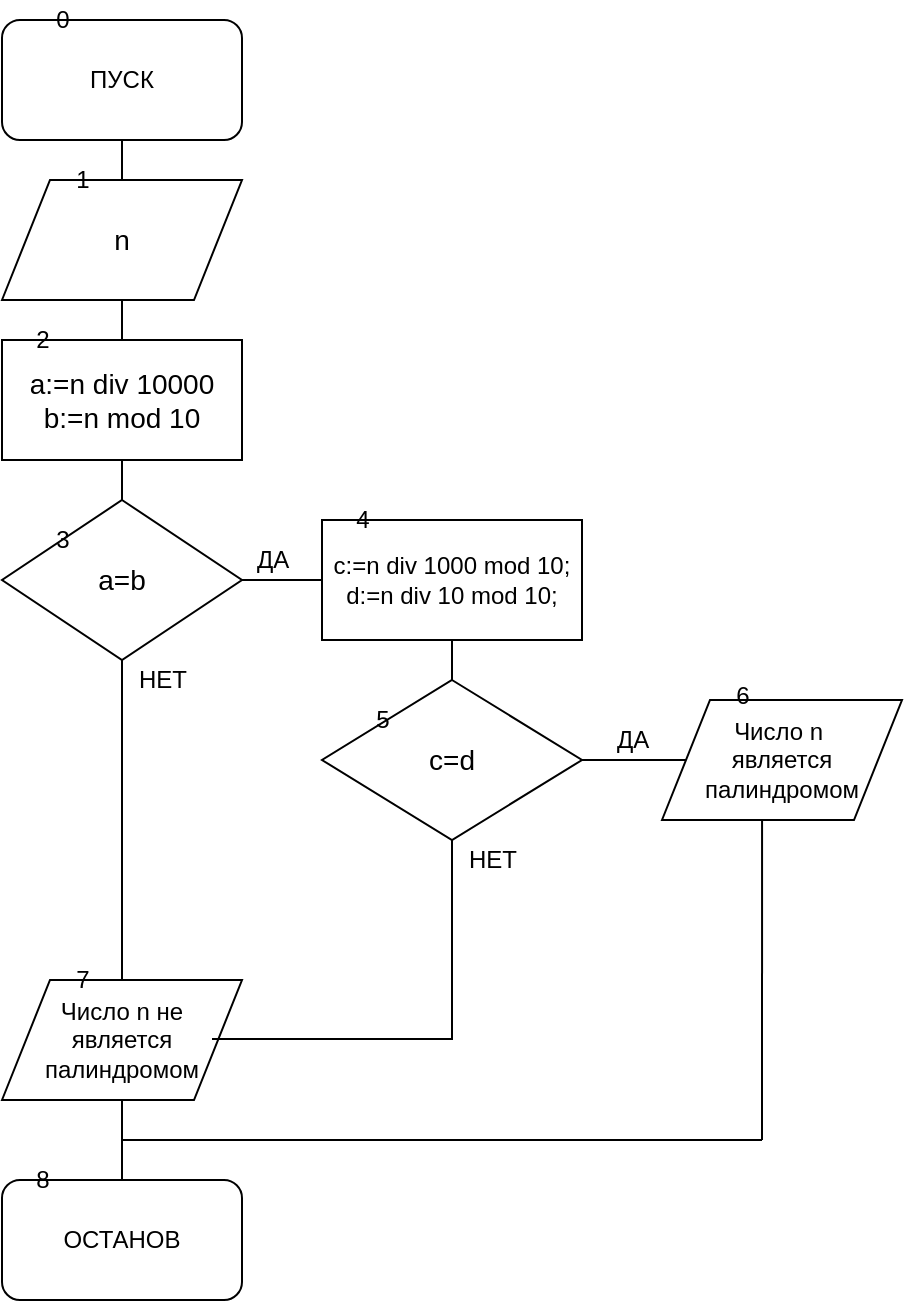 <mxfile version="12.3.8" type="device" pages="1"><diagram id="d8pMVMYfqPR-bf-Wgt7l" name="Page-1"><mxGraphModel dx="1220" dy="723" grid="1" gridSize="10" guides="1" tooltips="1" connect="1" arrows="1" fold="1" page="1" pageScale="1" pageWidth="827" pageHeight="1169" math="0" shadow="0"><root><mxCell id="0"/><mxCell id="1" parent="0"/><mxCell id="PCzTdSLCoV8KF48LwCkq-8" value="" style="endArrow=none;html=1;entryX=0.5;entryY=0;entryDx=0;entryDy=0;exitX=0.5;exitY=1;exitDx=0;exitDy=0;" edge="1" parent="1" source="PCzTdSLCoV8KF48LwCkq-1" target="PCzTdSLCoV8KF48LwCkq-5"><mxGeometry width="50" height="50" relative="1" as="geometry"><mxPoint x="120" y="500" as="sourcePoint"/><mxPoint x="170" y="450" as="targetPoint"/></mxGeometry></mxCell><mxCell id="PCzTdSLCoV8KF48LwCkq-1" value="ПУСК" style="rounded=1;whiteSpace=wrap;html=1;" vertex="1" parent="1"><mxGeometry x="120" y="20" width="120" height="60" as="geometry"/></mxCell><mxCell id="PCzTdSLCoV8KF48LwCkq-2" value="&lt;font style=&quot;font-size: 14px&quot;&gt;n&lt;/font&gt;" style="shape=parallelogram;perimeter=parallelogramPerimeter;whiteSpace=wrap;html=1;" vertex="1" parent="1"><mxGeometry x="120" y="100" width="120" height="60" as="geometry"/></mxCell><mxCell id="PCzTdSLCoV8KF48LwCkq-3" value="ОСТАНОВ" style="rounded=1;whiteSpace=wrap;html=1;" vertex="1" parent="1"><mxGeometry x="120" y="600" width="120" height="60" as="geometry"/></mxCell><mxCell id="PCzTdSLCoV8KF48LwCkq-4" value="&lt;div style=&quot;font-size: 14px&quot;&gt;&lt;font style=&quot;font-size: 14px&quot;&gt;a:=n div 10000&lt;/font&gt;&lt;/div&gt;&lt;div style=&quot;font-size: 14px&quot;&gt;&lt;font style=&quot;font-size: 14px&quot;&gt;b:=n mod 10&lt;/font&gt;&lt;/div&gt;" style="rounded=0;whiteSpace=wrap;html=1;" vertex="1" parent="1"><mxGeometry x="120" y="180" width="120" height="60" as="geometry"/></mxCell><mxCell id="PCzTdSLCoV8KF48LwCkq-5" value="&lt;font style=&quot;font-size: 14px&quot;&gt;a=b&lt;/font&gt;" style="rhombus;whiteSpace=wrap;html=1;" vertex="1" parent="1"><mxGeometry x="120" y="260" width="120" height="80" as="geometry"/></mxCell><mxCell id="PCzTdSLCoV8KF48LwCkq-6" value="&lt;div&gt;c:=n div 1000 mod 10;&lt;/div&gt;&lt;div&gt;d:=n div 10 mod 10;&lt;/div&gt;" style="rounded=0;whiteSpace=wrap;html=1;" vertex="1" parent="1"><mxGeometry x="280" y="270" width="130" height="60" as="geometry"/></mxCell><mxCell id="PCzTdSLCoV8KF48LwCkq-7" value="&lt;font style=&quot;font-size: 14px&quot;&gt;c=d&lt;/font&gt;" style="rhombus;whiteSpace=wrap;html=1;" vertex="1" parent="1"><mxGeometry x="280" y="350" width="130" height="80" as="geometry"/></mxCell><mxCell id="PCzTdSLCoV8KF48LwCkq-9" value="" style="endArrow=none;html=1;entryX=1;entryY=0.5;entryDx=0;entryDy=0;exitX=0;exitY=0.5;exitDx=0;exitDy=0;" edge="1" parent="1" source="PCzTdSLCoV8KF48LwCkq-6" target="PCzTdSLCoV8KF48LwCkq-5"><mxGeometry width="50" height="50" relative="1" as="geometry"><mxPoint x="230" y="380" as="sourcePoint"/><mxPoint x="280" y="330" as="targetPoint"/></mxGeometry></mxCell><mxCell id="PCzTdSLCoV8KF48LwCkq-10" value="" style="endArrow=none;html=1;entryX=0.5;entryY=1;entryDx=0;entryDy=0;exitX=0.5;exitY=0;exitDx=0;exitDy=0;" edge="1" parent="1" source="PCzTdSLCoV8KF48LwCkq-7" target="PCzTdSLCoV8KF48LwCkq-6"><mxGeometry width="50" height="50" relative="1" as="geometry"><mxPoint x="120" y="500" as="sourcePoint"/><mxPoint x="170" y="450" as="targetPoint"/></mxGeometry></mxCell><mxCell id="PCzTdSLCoV8KF48LwCkq-11" value="Число n не&lt;br&gt;является&lt;br&gt;палиндромом" style="shape=parallelogram;perimeter=parallelogramPerimeter;whiteSpace=wrap;html=1;" vertex="1" parent="1"><mxGeometry x="120" y="500" width="120" height="60" as="geometry"/></mxCell><mxCell id="PCzTdSLCoV8KF48LwCkq-12" value="" style="endArrow=none;html=1;entryX=0.5;entryY=1;entryDx=0;entryDy=0;exitX=0.5;exitY=0;exitDx=0;exitDy=0;" edge="1" parent="1" source="PCzTdSLCoV8KF48LwCkq-11" target="PCzTdSLCoV8KF48LwCkq-5"><mxGeometry width="50" height="50" relative="1" as="geometry"><mxPoint x="120" y="590" as="sourcePoint"/><mxPoint x="170" y="540" as="targetPoint"/></mxGeometry></mxCell><mxCell id="PCzTdSLCoV8KF48LwCkq-13" value="" style="endArrow=none;html=1;entryX=0.5;entryY=1;entryDx=0;entryDy=0;" edge="1" parent="1" target="PCzTdSLCoV8KF48LwCkq-7"><mxGeometry width="50" height="50" relative="1" as="geometry"><mxPoint x="345" y="530" as="sourcePoint"/><mxPoint x="170" y="580" as="targetPoint"/></mxGeometry></mxCell><mxCell id="PCzTdSLCoV8KF48LwCkq-14" value="" style="endArrow=none;html=1;" edge="1" parent="1"><mxGeometry width="50" height="50" relative="1" as="geometry"><mxPoint x="225" y="529.5" as="sourcePoint"/><mxPoint x="345" y="529.5" as="targetPoint"/></mxGeometry></mxCell><mxCell id="PCzTdSLCoV8KF48LwCkq-16" value="" style="endArrow=none;html=1;entryX=0.5;entryY=1;entryDx=0;entryDy=0;" edge="1" parent="1" target="PCzTdSLCoV8KF48LwCkq-11"><mxGeometry width="50" height="50" relative="1" as="geometry"><mxPoint x="180" y="600" as="sourcePoint"/><mxPoint x="170" y="580" as="targetPoint"/></mxGeometry></mxCell><mxCell id="PCzTdSLCoV8KF48LwCkq-17" value="Число n&amp;nbsp;&lt;br&gt;является&lt;br&gt;палиндромом" style="shape=parallelogram;perimeter=parallelogramPerimeter;whiteSpace=wrap;html=1;" vertex="1" parent="1"><mxGeometry x="450" y="360" width="120" height="60" as="geometry"/></mxCell><mxCell id="PCzTdSLCoV8KF48LwCkq-18" value="" style="endArrow=none;html=1;entryX=1;entryY=0.5;entryDx=0;entryDy=0;exitX=0;exitY=0.5;exitDx=0;exitDy=0;" edge="1" parent="1" source="PCzTdSLCoV8KF48LwCkq-17" target="PCzTdSLCoV8KF48LwCkq-7"><mxGeometry width="50" height="50" relative="1" as="geometry"><mxPoint x="400" y="450" as="sourcePoint"/><mxPoint x="450" y="400" as="targetPoint"/></mxGeometry></mxCell><mxCell id="PCzTdSLCoV8KF48LwCkq-19" value="" style="endArrow=none;html=1;" edge="1" parent="1"><mxGeometry width="50" height="50" relative="1" as="geometry"><mxPoint x="180" y="580" as="sourcePoint"/><mxPoint x="500" y="580" as="targetPoint"/></mxGeometry></mxCell><mxCell id="PCzTdSLCoV8KF48LwCkq-20" value="" style="endArrow=none;html=1;entryX=0.417;entryY=1;entryDx=0;entryDy=0;entryPerimeter=0;" edge="1" parent="1" target="PCzTdSLCoV8KF48LwCkq-17"><mxGeometry width="50" height="50" relative="1" as="geometry"><mxPoint x="500" y="580" as="sourcePoint"/><mxPoint x="600" y="530" as="targetPoint"/></mxGeometry></mxCell><mxCell id="PCzTdSLCoV8KF48LwCkq-21" value="0" style="text;html=1;align=center;verticalAlign=middle;resizable=0;points=[];;autosize=1;" vertex="1" parent="1"><mxGeometry x="140" y="10" width="20" height="20" as="geometry"/></mxCell><mxCell id="PCzTdSLCoV8KF48LwCkq-22" value="1" style="text;html=1;align=center;verticalAlign=middle;resizable=0;points=[];;autosize=1;" vertex="1" parent="1"><mxGeometry x="150" y="90" width="20" height="20" as="geometry"/></mxCell><mxCell id="PCzTdSLCoV8KF48LwCkq-23" value="2" style="text;html=1;align=center;verticalAlign=middle;resizable=0;points=[];;autosize=1;" vertex="1" parent="1"><mxGeometry x="130" y="170" width="20" height="20" as="geometry"/></mxCell><mxCell id="PCzTdSLCoV8KF48LwCkq-24" value="3" style="text;html=1;align=center;verticalAlign=middle;resizable=0;points=[];;autosize=1;" vertex="1" parent="1"><mxGeometry x="140" y="270" width="20" height="20" as="geometry"/></mxCell><mxCell id="PCzTdSLCoV8KF48LwCkq-25" value="4" style="text;html=1;align=center;verticalAlign=middle;resizable=0;points=[];;autosize=1;" vertex="1" parent="1"><mxGeometry x="290" y="260" width="20" height="20" as="geometry"/></mxCell><mxCell id="PCzTdSLCoV8KF48LwCkq-26" value="5" style="text;html=1;align=center;verticalAlign=middle;resizable=0;points=[];;autosize=1;" vertex="1" parent="1"><mxGeometry x="300" y="360" width="20" height="20" as="geometry"/></mxCell><mxCell id="PCzTdSLCoV8KF48LwCkq-27" value="6" style="text;html=1;align=center;verticalAlign=middle;resizable=0;points=[];;autosize=1;" vertex="1" parent="1"><mxGeometry x="480" y="348" width="20" height="20" as="geometry"/></mxCell><mxCell id="PCzTdSLCoV8KF48LwCkq-28" value="7" style="text;html=1;align=center;verticalAlign=middle;resizable=0;points=[];;autosize=1;" vertex="1" parent="1"><mxGeometry x="150" y="490" width="20" height="20" as="geometry"/></mxCell><mxCell id="PCzTdSLCoV8KF48LwCkq-29" value="8" style="text;html=1;align=center;verticalAlign=middle;resizable=0;points=[];;autosize=1;" vertex="1" parent="1"><mxGeometry x="130" y="590" width="20" height="20" as="geometry"/></mxCell><mxCell id="PCzTdSLCoV8KF48LwCkq-30" value="НЕТ" style="text;html=1;align=center;verticalAlign=middle;resizable=0;points=[];;autosize=1;" vertex="1" parent="1"><mxGeometry x="180" y="340" width="40" height="20" as="geometry"/></mxCell><mxCell id="PCzTdSLCoV8KF48LwCkq-31" value="ДА" style="text;html=1;align=center;verticalAlign=middle;resizable=0;points=[];;autosize=1;" vertex="1" parent="1"><mxGeometry x="240" y="280" width="30" height="20" as="geometry"/></mxCell><mxCell id="PCzTdSLCoV8KF48LwCkq-32" value="НЕТ" style="text;html=1;align=center;verticalAlign=middle;resizable=0;points=[];;autosize=1;" vertex="1" parent="1"><mxGeometry x="345" y="430" width="40" height="20" as="geometry"/></mxCell><mxCell id="PCzTdSLCoV8KF48LwCkq-33" value="ДА" style="text;html=1;align=center;verticalAlign=middle;resizable=0;points=[];;autosize=1;" vertex="1" parent="1"><mxGeometry x="420" y="370" width="30" height="20" as="geometry"/></mxCell></root></mxGraphModel></diagram></mxfile>